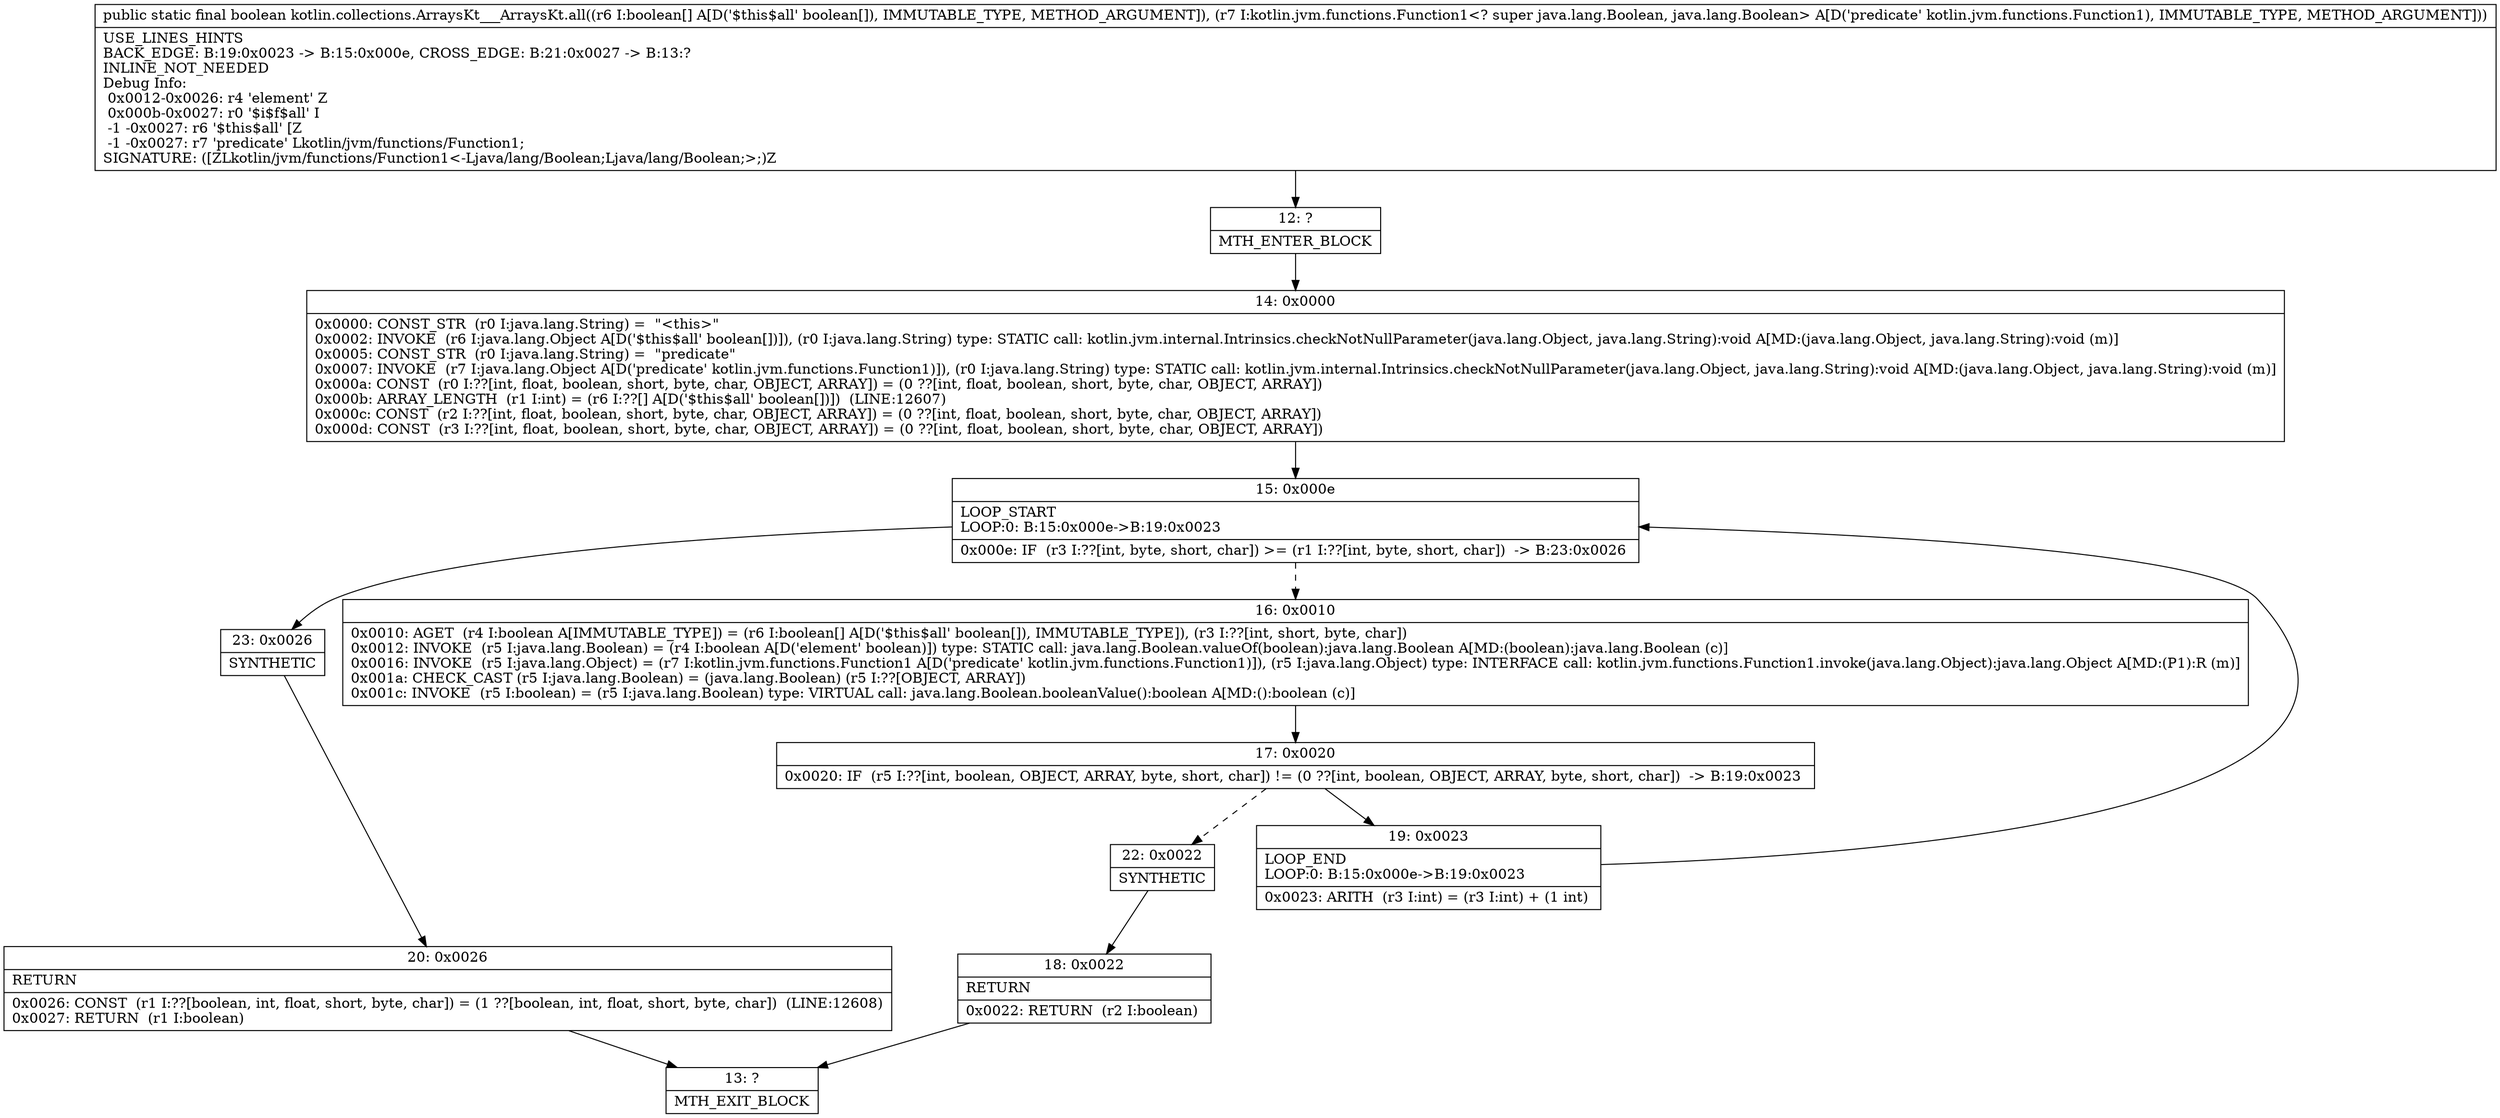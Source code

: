 digraph "CFG forkotlin.collections.ArraysKt___ArraysKt.all([ZLkotlin\/jvm\/functions\/Function1;)Z" {
Node_12 [shape=record,label="{12\:\ ?|MTH_ENTER_BLOCK\l}"];
Node_14 [shape=record,label="{14\:\ 0x0000|0x0000: CONST_STR  (r0 I:java.lang.String) =  \"\<this\>\" \l0x0002: INVOKE  (r6 I:java.lang.Object A[D('$this$all' boolean[])]), (r0 I:java.lang.String) type: STATIC call: kotlin.jvm.internal.Intrinsics.checkNotNullParameter(java.lang.Object, java.lang.String):void A[MD:(java.lang.Object, java.lang.String):void (m)]\l0x0005: CONST_STR  (r0 I:java.lang.String) =  \"predicate\" \l0x0007: INVOKE  (r7 I:java.lang.Object A[D('predicate' kotlin.jvm.functions.Function1)]), (r0 I:java.lang.String) type: STATIC call: kotlin.jvm.internal.Intrinsics.checkNotNullParameter(java.lang.Object, java.lang.String):void A[MD:(java.lang.Object, java.lang.String):void (m)]\l0x000a: CONST  (r0 I:??[int, float, boolean, short, byte, char, OBJECT, ARRAY]) = (0 ??[int, float, boolean, short, byte, char, OBJECT, ARRAY]) \l0x000b: ARRAY_LENGTH  (r1 I:int) = (r6 I:??[] A[D('$this$all' boolean[])])  (LINE:12607)\l0x000c: CONST  (r2 I:??[int, float, boolean, short, byte, char, OBJECT, ARRAY]) = (0 ??[int, float, boolean, short, byte, char, OBJECT, ARRAY]) \l0x000d: CONST  (r3 I:??[int, float, boolean, short, byte, char, OBJECT, ARRAY]) = (0 ??[int, float, boolean, short, byte, char, OBJECT, ARRAY]) \l}"];
Node_15 [shape=record,label="{15\:\ 0x000e|LOOP_START\lLOOP:0: B:15:0x000e\-\>B:19:0x0023\l|0x000e: IF  (r3 I:??[int, byte, short, char]) \>= (r1 I:??[int, byte, short, char])  \-\> B:23:0x0026 \l}"];
Node_16 [shape=record,label="{16\:\ 0x0010|0x0010: AGET  (r4 I:boolean A[IMMUTABLE_TYPE]) = (r6 I:boolean[] A[D('$this$all' boolean[]), IMMUTABLE_TYPE]), (r3 I:??[int, short, byte, char]) \l0x0012: INVOKE  (r5 I:java.lang.Boolean) = (r4 I:boolean A[D('element' boolean)]) type: STATIC call: java.lang.Boolean.valueOf(boolean):java.lang.Boolean A[MD:(boolean):java.lang.Boolean (c)]\l0x0016: INVOKE  (r5 I:java.lang.Object) = (r7 I:kotlin.jvm.functions.Function1 A[D('predicate' kotlin.jvm.functions.Function1)]), (r5 I:java.lang.Object) type: INTERFACE call: kotlin.jvm.functions.Function1.invoke(java.lang.Object):java.lang.Object A[MD:(P1):R (m)]\l0x001a: CHECK_CAST (r5 I:java.lang.Boolean) = (java.lang.Boolean) (r5 I:??[OBJECT, ARRAY]) \l0x001c: INVOKE  (r5 I:boolean) = (r5 I:java.lang.Boolean) type: VIRTUAL call: java.lang.Boolean.booleanValue():boolean A[MD:():boolean (c)]\l}"];
Node_17 [shape=record,label="{17\:\ 0x0020|0x0020: IF  (r5 I:??[int, boolean, OBJECT, ARRAY, byte, short, char]) != (0 ??[int, boolean, OBJECT, ARRAY, byte, short, char])  \-\> B:19:0x0023 \l}"];
Node_19 [shape=record,label="{19\:\ 0x0023|LOOP_END\lLOOP:0: B:15:0x000e\-\>B:19:0x0023\l|0x0023: ARITH  (r3 I:int) = (r3 I:int) + (1 int) \l}"];
Node_22 [shape=record,label="{22\:\ 0x0022|SYNTHETIC\l}"];
Node_18 [shape=record,label="{18\:\ 0x0022|RETURN\l|0x0022: RETURN  (r2 I:boolean) \l}"];
Node_13 [shape=record,label="{13\:\ ?|MTH_EXIT_BLOCK\l}"];
Node_23 [shape=record,label="{23\:\ 0x0026|SYNTHETIC\l}"];
Node_20 [shape=record,label="{20\:\ 0x0026|RETURN\l|0x0026: CONST  (r1 I:??[boolean, int, float, short, byte, char]) = (1 ??[boolean, int, float, short, byte, char])  (LINE:12608)\l0x0027: RETURN  (r1 I:boolean) \l}"];
MethodNode[shape=record,label="{public static final boolean kotlin.collections.ArraysKt___ArraysKt.all((r6 I:boolean[] A[D('$this$all' boolean[]), IMMUTABLE_TYPE, METHOD_ARGUMENT]), (r7 I:kotlin.jvm.functions.Function1\<? super java.lang.Boolean, java.lang.Boolean\> A[D('predicate' kotlin.jvm.functions.Function1), IMMUTABLE_TYPE, METHOD_ARGUMENT]))  | USE_LINES_HINTS\lBACK_EDGE: B:19:0x0023 \-\> B:15:0x000e, CROSS_EDGE: B:21:0x0027 \-\> B:13:?\lINLINE_NOT_NEEDED\lDebug Info:\l  0x0012\-0x0026: r4 'element' Z\l  0x000b\-0x0027: r0 '$i$f$all' I\l  \-1 \-0x0027: r6 '$this$all' [Z\l  \-1 \-0x0027: r7 'predicate' Lkotlin\/jvm\/functions\/Function1;\lSIGNATURE: ([ZLkotlin\/jvm\/functions\/Function1\<\-Ljava\/lang\/Boolean;Ljava\/lang\/Boolean;\>;)Z\l}"];
MethodNode -> Node_12;Node_12 -> Node_14;
Node_14 -> Node_15;
Node_15 -> Node_16[style=dashed];
Node_15 -> Node_23;
Node_16 -> Node_17;
Node_17 -> Node_19;
Node_17 -> Node_22[style=dashed];
Node_19 -> Node_15;
Node_22 -> Node_18;
Node_18 -> Node_13;
Node_23 -> Node_20;
Node_20 -> Node_13;
}


